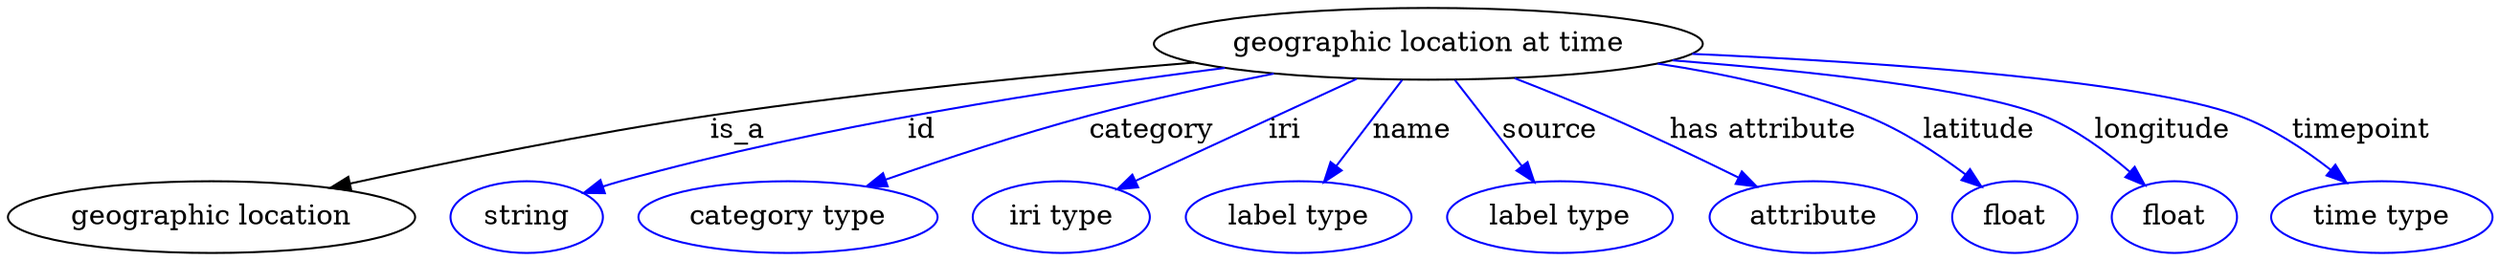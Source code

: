 digraph {
	graph [bb="0,0,1032.8,123"];
	node [label="\N"];
	"geographic location at time"	 [height=0.5,
		label="geographic location at time",
		pos="583.59,105",
		width=2.997];
	"geographic location"	 [height=0.5,
		pos="80.593,18",
		width=2.2387];
	"geographic location at time" -> "geographic location"	 [label=is_a,
		lp="297.59,61.5",
		pos="e,130.59,32.197 488.51,96.459 430.01,90.466 353.64,81.316 286.59,69 236.88,59.868 181.29,45.878 140.4,34.858"];
	id	 [color=blue,
		height=0.5,
		label=string,
		pos="209.59,18",
		width=0.84854];
	"geographic location at time" -> id	 [color=blue,
		label=id,
		lp="373.09,61.5",
		pos="e,233.4,29.63 500.1,93.507 431.63,82.722 332.78,64.014 249.59,36 247.34,35.241 245.04,34.4 242.74,33.507",
		style=solid];
	category	 [color=blue,
		height=0.5,
		label="category type",
		pos="316.59,18",
		width=1.6249];
	"geographic location at time" -> category	 [color=blue,
		label=category,
		lp="470.09,61.5",
		pos="e,350.68,32.638 521.08,90.214 497.55,84.22 470.67,76.858 446.59,69 417.39,59.473 385.26,46.885 360.24,36.6",
		style=solid];
	iri	 [color=blue,
		height=0.5,
		label="iri type",
		pos="429.59,18",
		width=1.011];
	"geographic location at time" -> iri	 [color=blue,
		label=iri,
		lp="523.09,61.5",
		pos="e,453.76,31.655 552.8,87.603 526.73,72.877 489.45,51.816 462.74,36.724",
		style=solid];
	name	 [color=blue,
		height=0.5,
		label="label type",
		pos="529.59,18",
		width=1.2638];
	"geographic location at time" -> name	 [color=blue,
		label=name,
		lp="576.09,61.5",
		pos="e,540.58,35.706 572.4,86.974 564.75,74.644 554.48,58.098 545.92,44.302",
		style=solid];
	source	 [color=blue,
		height=0.5,
		label="label type",
		pos="638.59,18",
		width=1.2638];
	"geographic location at time" -> source	 [color=blue,
		label=source,
		lp="632.59,61.5",
		pos="e,627.4,35.706 594.99,86.974 602.78,74.644 613.24,58.098 621.97,44.302",
		style=solid];
	"has attribute"	 [color=blue,
		height=0.5,
		label=attribute,
		pos="742.59,18",
		width=1.1193];
	"geographic location at time" -> "has attribute"	 [color=blue,
		label="has attribute",
		lp="715.09,61.5",
		pos="e,718.52,32.439 618.46,87.807 630.03,81.974 642.93,75.329 654.59,69 673.06,58.979 693.36,47.258 709.81,37.581",
		style=solid];
	latitude	 [color=blue,
		height=0.5,
		label=float,
		pos="827.59,18",
		width=0.75];
	"geographic location at time" -> latitude	 [color=blue,
		label=latitude,
		lp="800.09,61.5",
		pos="e,810.84,32.22 668.08,93.642 695.72,88.198 726.11,80.308 752.59,69 770.58,61.32 788.77,49.085 802.73,38.524",
		style=solid];
	longitude	 [color=blue,
		height=0.5,
		label=float,
		pos="899.59,18",
		width=0.75];
	"geographic location at time" -> longitude	 [color=blue,
		label=longitude,
		lp="879.59,61.5",
		pos="e,882.98,32.567 675.46,95.554 731.7,88.946 797.85,79.457 824.59,69 842.81,61.877 861.01,49.659 874.91,38.967",
		style=solid];
	timepoint	 [color=blue,
		height=0.5,
		label="time type",
		pos="988.59,18",
		width=1.2277];
	"geographic location at time" -> timepoint	 [color=blue,
		label=timepoint,
		lp="966.09,61.5",
		pos="e,969.18,34.221 685.49,98.867 765.4,93.109 869.56,83.236 909.59,69 928.11,62.417 946.68,50.748 961.16,40.233",
		style=solid];
}
